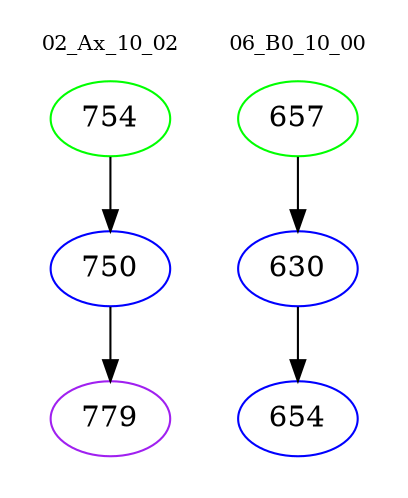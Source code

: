 digraph{
subgraph cluster_0 {
color = white
label = "02_Ax_10_02";
fontsize=10;
T0_754 [label="754", color="green"]
T0_754 -> T0_750 [color="black"]
T0_750 [label="750", color="blue"]
T0_750 -> T0_779 [color="black"]
T0_779 [label="779", color="purple"]
}
subgraph cluster_1 {
color = white
label = "06_B0_10_00";
fontsize=10;
T1_657 [label="657", color="green"]
T1_657 -> T1_630 [color="black"]
T1_630 [label="630", color="blue"]
T1_630 -> T1_654 [color="black"]
T1_654 [label="654", color="blue"]
}
}
